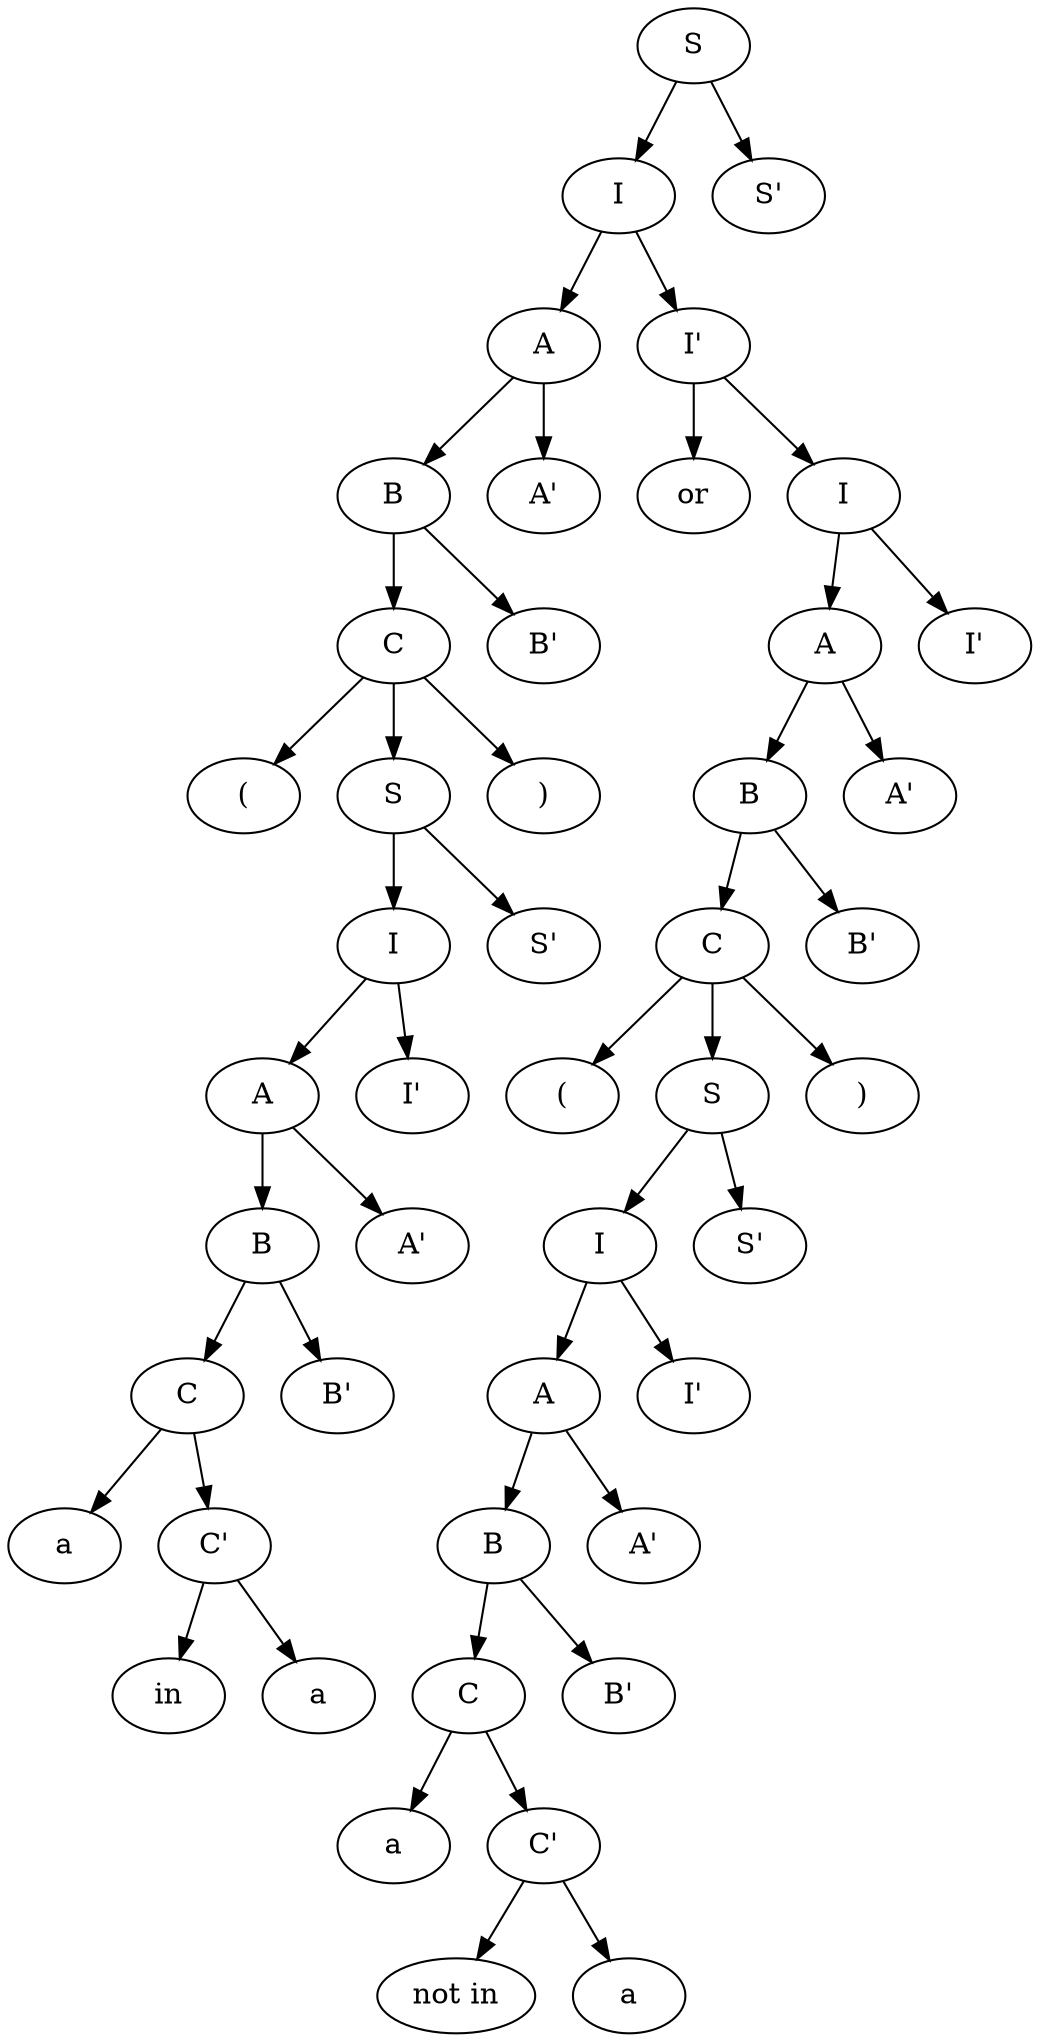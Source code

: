 digraph G {
  node0 [label="S"];
  node1 [label="I"];
  node0 -> node1;
  node2 [label="A"];
  node1 -> node2;
  node3 [label="B"];
  node2 -> node3;
  node4 [label="C"];
  node3 -> node4;
  node5 [label="("];
  node4 -> node5;
  node6 [label="S"];
  node4 -> node6;
  node7 [label="I"];
  node6 -> node7;
  node8 [label="A"];
  node7 -> node8;
  node9 [label="B"];
  node8 -> node9;
  node10 [label="C"];
  node9 -> node10;
  node11 [label="a"];
  node10 -> node11;
  node12 [label="C'"];
  node10 -> node12;
  node13 [label="in"];
  node12 -> node13;
  node14 [label="a"];
  node12 -> node14;
  node15 [label="B'"];
  node9 -> node15;
  node16 [label="A'"];
  node8 -> node16;
  node17 [label="I'"];
  node7 -> node17;
  node18 [label="S'"];
  node6 -> node18;
  node19 [label=")"];
  node4 -> node19;
  node20 [label="B'"];
  node3 -> node20;
  node21 [label="A'"];
  node2 -> node21;
  node22 [label="I'"];
  node1 -> node22;
  node23 [label="or"];
  node22 -> node23;
  node24 [label="I"];
  node22 -> node24;
  node25 [label="A"];
  node24 -> node25;
  node26 [label="B"];
  node25 -> node26;
  node27 [label="C"];
  node26 -> node27;
  node28 [label="("];
  node27 -> node28;
  node29 [label="S"];
  node27 -> node29;
  node30 [label="I"];
  node29 -> node30;
  node31 [label="A"];
  node30 -> node31;
  node32 [label="B"];
  node31 -> node32;
  node33 [label="C"];
  node32 -> node33;
  node34 [label="a"];
  node33 -> node34;
  node35 [label="C'"];
  node33 -> node35;
  node36 [label="not in"];
  node35 -> node36;
  node37 [label="a"];
  node35 -> node37;
  node38 [label="B'"];
  node32 -> node38;
  node39 [label="A'"];
  node31 -> node39;
  node40 [label="I'"];
  node30 -> node40;
  node41 [label="S'"];
  node29 -> node41;
  node42 [label=")"];
  node27 -> node42;
  node43 [label="B'"];
  node26 -> node43;
  node44 [label="A'"];
  node25 -> node44;
  node45 [label="I'"];
  node24 -> node45;
  node46 [label="S'"];
  node0 -> node46;
}
